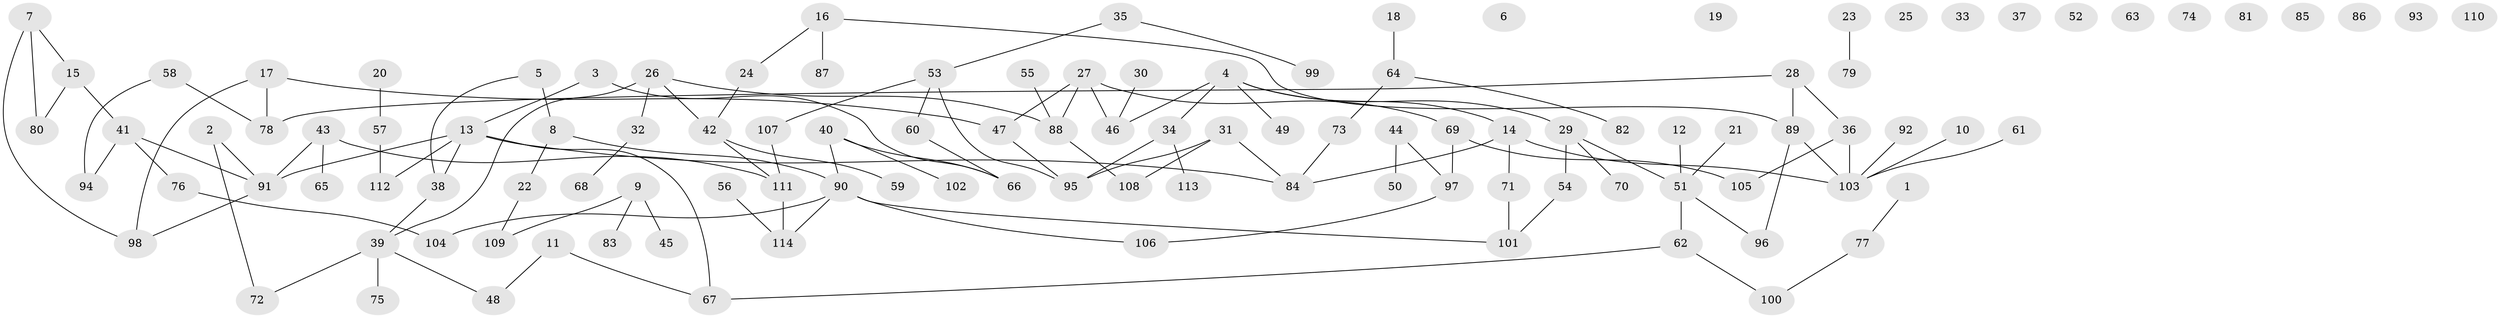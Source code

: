 // coarse degree distribution, {1: 0.2631578947368421, 2: 0.17543859649122806, 8: 0.017543859649122806, 9: 0.03508771929824561, 3: 0.07017543859649122, 0: 0.24561403508771928, 4: 0.08771929824561403, 5: 0.03508771929824561, 6: 0.05263157894736842, 7: 0.017543859649122806}
// Generated by graph-tools (version 1.1) at 2025/16/03/04/25 18:16:30]
// undirected, 114 vertices, 124 edges
graph export_dot {
graph [start="1"]
  node [color=gray90,style=filled];
  1;
  2;
  3;
  4;
  5;
  6;
  7;
  8;
  9;
  10;
  11;
  12;
  13;
  14;
  15;
  16;
  17;
  18;
  19;
  20;
  21;
  22;
  23;
  24;
  25;
  26;
  27;
  28;
  29;
  30;
  31;
  32;
  33;
  34;
  35;
  36;
  37;
  38;
  39;
  40;
  41;
  42;
  43;
  44;
  45;
  46;
  47;
  48;
  49;
  50;
  51;
  52;
  53;
  54;
  55;
  56;
  57;
  58;
  59;
  60;
  61;
  62;
  63;
  64;
  65;
  66;
  67;
  68;
  69;
  70;
  71;
  72;
  73;
  74;
  75;
  76;
  77;
  78;
  79;
  80;
  81;
  82;
  83;
  84;
  85;
  86;
  87;
  88;
  89;
  90;
  91;
  92;
  93;
  94;
  95;
  96;
  97;
  98;
  99;
  100;
  101;
  102;
  103;
  104;
  105;
  106;
  107;
  108;
  109;
  110;
  111;
  112;
  113;
  114;
  1 -- 77;
  2 -- 72;
  2 -- 91;
  3 -- 13;
  3 -- 66;
  4 -- 14;
  4 -- 29;
  4 -- 34;
  4 -- 46;
  4 -- 49;
  5 -- 8;
  5 -- 38;
  7 -- 15;
  7 -- 80;
  7 -- 98;
  8 -- 22;
  8 -- 90;
  9 -- 45;
  9 -- 83;
  9 -- 109;
  10 -- 103;
  11 -- 48;
  11 -- 67;
  12 -- 51;
  13 -- 38;
  13 -- 67;
  13 -- 84;
  13 -- 91;
  13 -- 112;
  14 -- 71;
  14 -- 84;
  14 -- 103;
  15 -- 41;
  15 -- 80;
  16 -- 24;
  16 -- 87;
  16 -- 89;
  17 -- 47;
  17 -- 78;
  17 -- 98;
  18 -- 64;
  20 -- 57;
  21 -- 51;
  22 -- 109;
  23 -- 79;
  24 -- 42;
  26 -- 32;
  26 -- 39;
  26 -- 42;
  26 -- 88;
  27 -- 46;
  27 -- 47;
  27 -- 69;
  27 -- 88;
  28 -- 36;
  28 -- 78;
  28 -- 89;
  29 -- 51;
  29 -- 54;
  29 -- 70;
  30 -- 46;
  31 -- 84;
  31 -- 95;
  31 -- 108;
  32 -- 68;
  34 -- 95;
  34 -- 113;
  35 -- 53;
  35 -- 99;
  36 -- 103;
  36 -- 105;
  38 -- 39;
  39 -- 48;
  39 -- 72;
  39 -- 75;
  40 -- 66;
  40 -- 90;
  40 -- 102;
  41 -- 76;
  41 -- 91;
  41 -- 94;
  42 -- 59;
  42 -- 111;
  43 -- 65;
  43 -- 91;
  43 -- 111;
  44 -- 50;
  44 -- 97;
  47 -- 95;
  51 -- 62;
  51 -- 96;
  53 -- 60;
  53 -- 95;
  53 -- 107;
  54 -- 101;
  55 -- 88;
  56 -- 114;
  57 -- 112;
  58 -- 78;
  58 -- 94;
  60 -- 66;
  61 -- 103;
  62 -- 67;
  62 -- 100;
  64 -- 73;
  64 -- 82;
  69 -- 97;
  69 -- 105;
  71 -- 101;
  73 -- 84;
  76 -- 104;
  77 -- 100;
  88 -- 108;
  89 -- 96;
  89 -- 103;
  90 -- 101;
  90 -- 104;
  90 -- 106;
  90 -- 114;
  91 -- 98;
  92 -- 103;
  97 -- 106;
  107 -- 111;
  111 -- 114;
}

